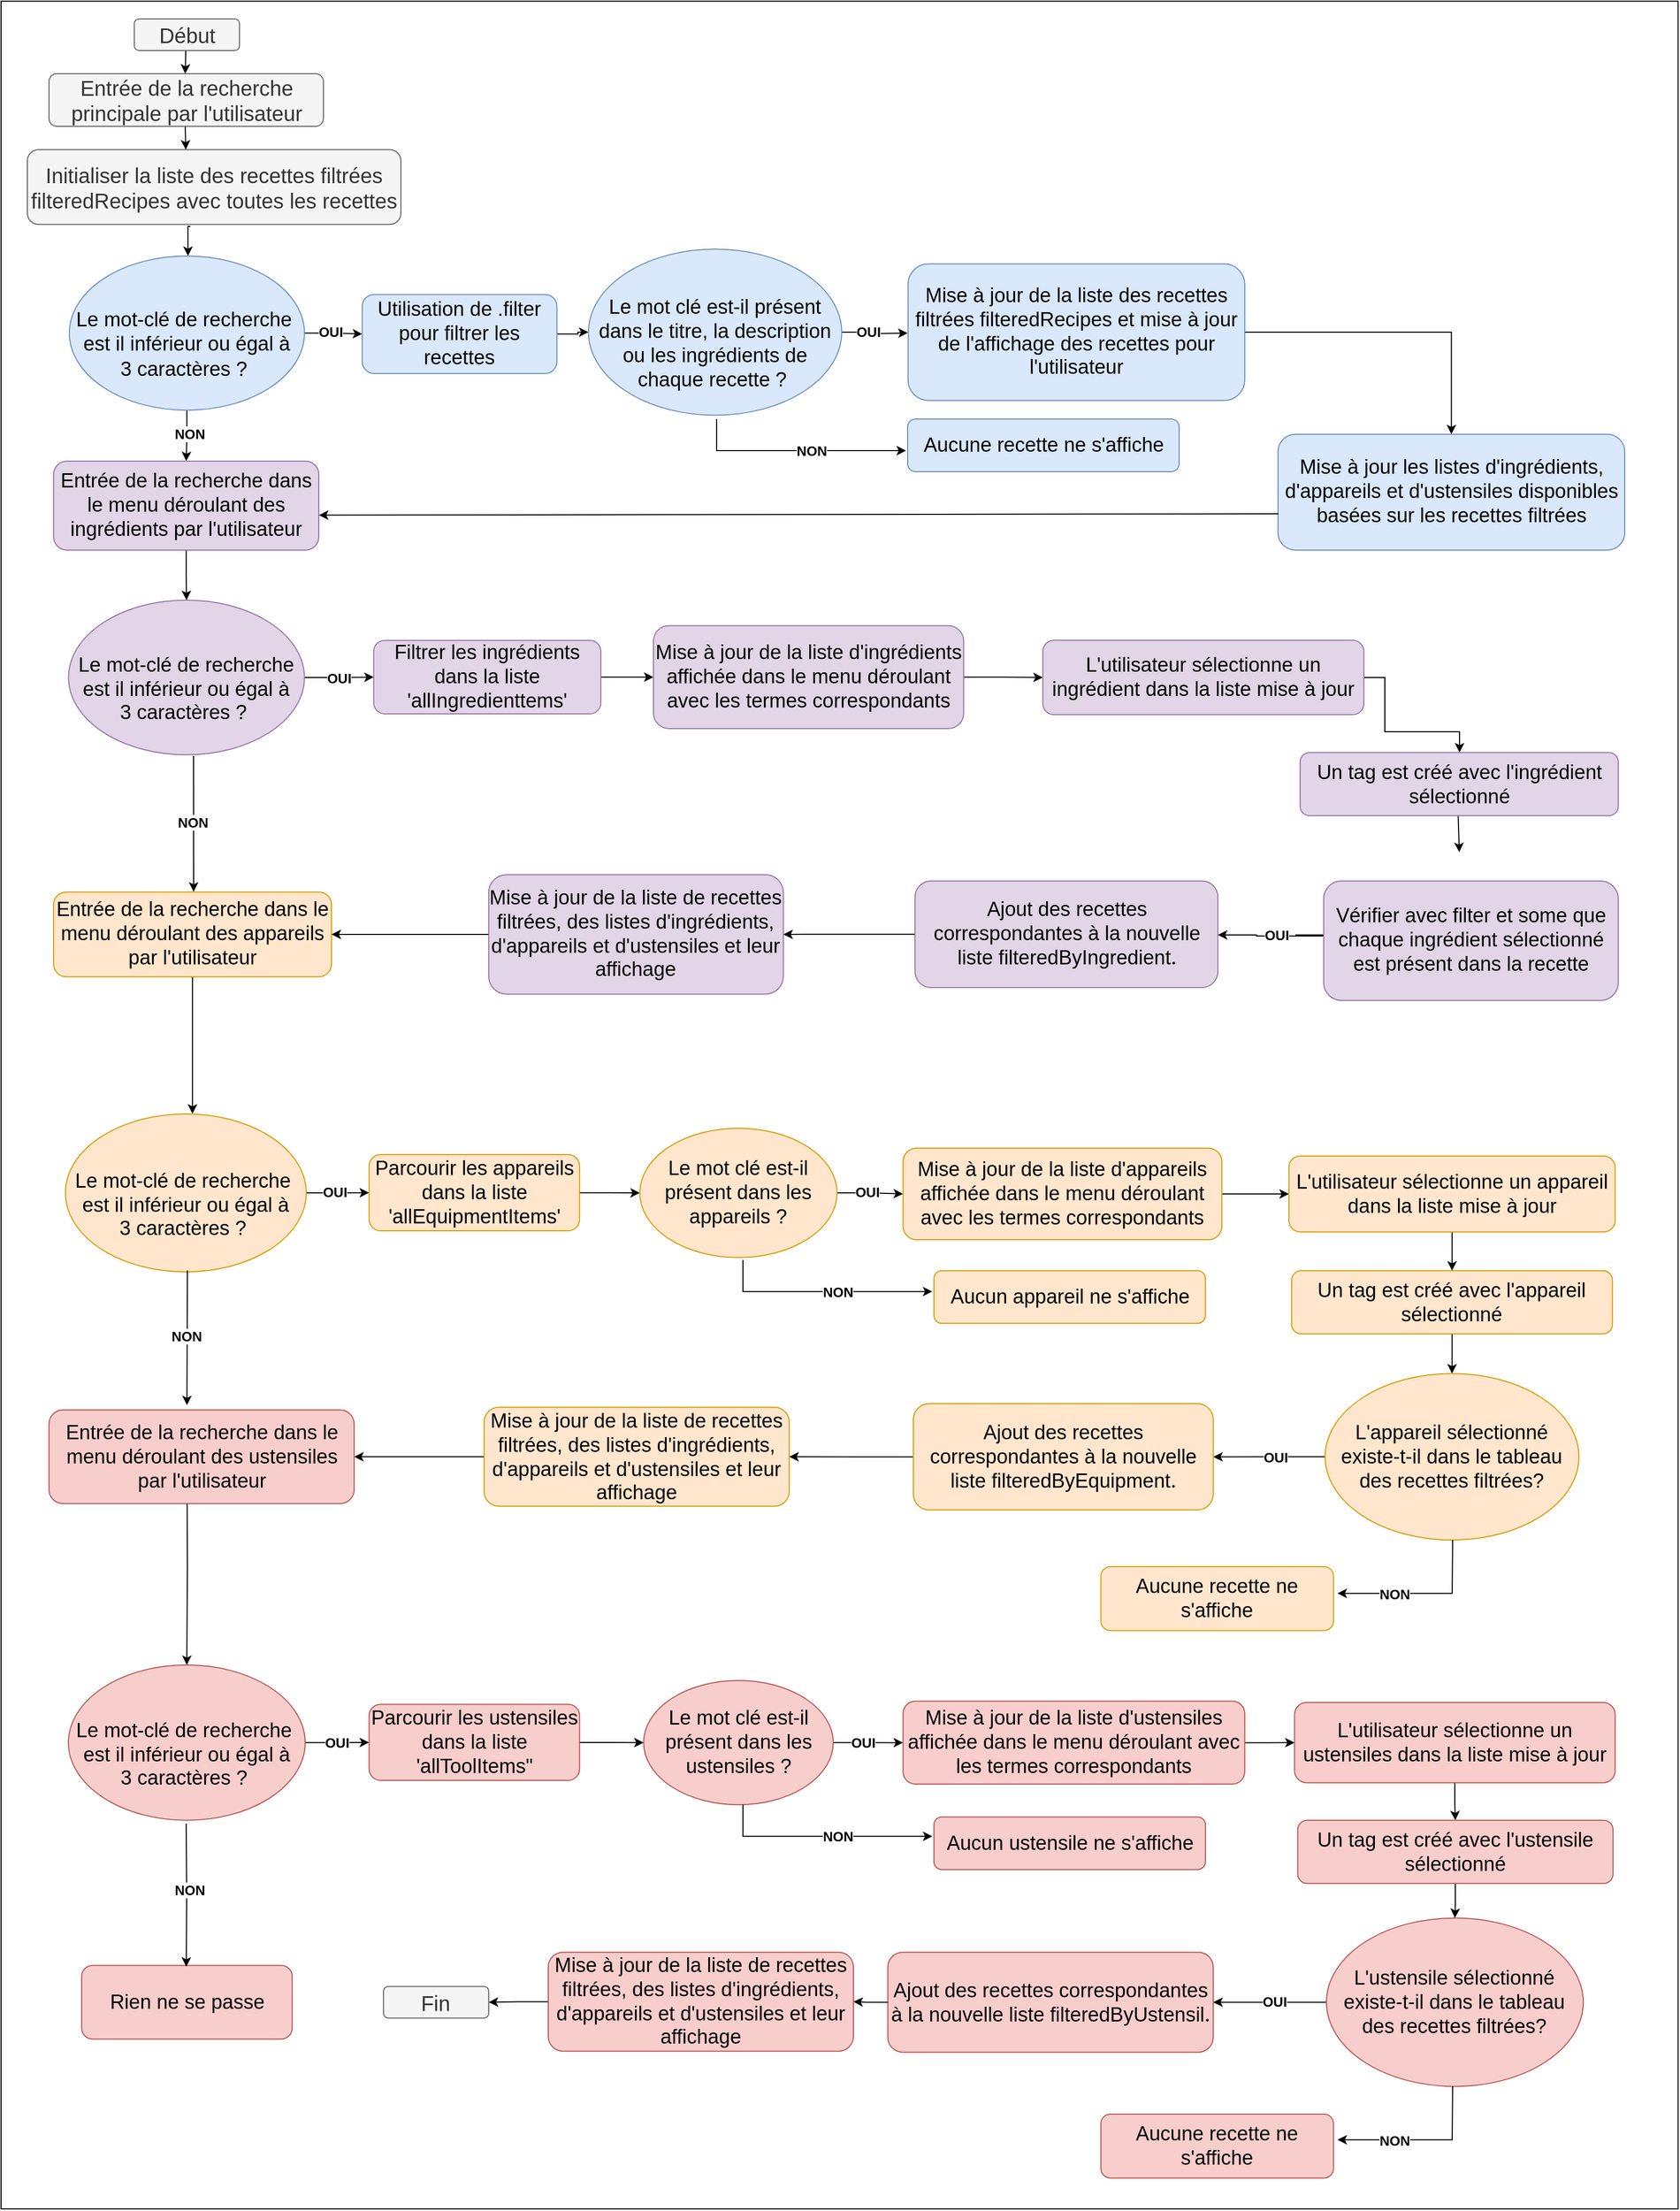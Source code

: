 <mxfile version="24.4.14" type="github">
  <diagram name="Page-1" id="Ul3hG8IQeu0czUQaKyKT">
    <mxGraphModel dx="1240" dy="653" grid="1" gridSize="10" guides="1" tooltips="1" connect="1" arrows="1" fold="1" page="1" pageScale="1" pageWidth="827" pageHeight="1169" math="0" shadow="0">
      <root>
        <mxCell id="0" />
        <mxCell id="1" parent="0" />
        <mxCell id="y2qfPMTWO536Oq6Htdhc-1" value="" style="rounded=0;whiteSpace=wrap;html=1;" vertex="1" parent="1">
          <mxGeometry x="220" y="23.16" width="1593.68" height="2096.84" as="geometry" />
        </mxCell>
        <mxCell id="y2qfPMTWO536Oq6Htdhc-2" value="&lt;font style=&quot;font-size: 20px;&quot;&gt;&lt;font style=&quot;font-size: 20px;&quot;&gt;Initialiser la liste des&amp;nbsp;&lt;/font&gt;&lt;font style=&quot;background-color: initial; font-size: 20px;&quot;&gt;recettes&amp;nbsp;&lt;/font&gt;&lt;span style=&quot;background-color: initial;&quot;&gt;filtrées filteredRecipes avec&amp;nbsp;&lt;/span&gt;&lt;/font&gt;&lt;span style=&quot;font-size: 20px; background-color: initial;&quot;&gt;toutes les recettes&lt;/span&gt;" style="rounded=1;whiteSpace=wrap;html=1;fillColor=#f5f5f5;strokeColor=#666666;fontColor=#333333;" vertex="1" parent="1">
          <mxGeometry x="245.01" y="164.09" width="354.99" height="71" as="geometry" />
        </mxCell>
        <mxCell id="y2qfPMTWO536Oq6Htdhc-3" value="" style="edgeStyle=orthogonalEdgeStyle;rounded=0;orthogonalLoop=1;jettySize=auto;html=1;" edge="1" parent="1" source="y2qfPMTWO536Oq6Htdhc-7" target="y2qfPMTWO536Oq6Htdhc-15">
          <mxGeometry relative="1" as="geometry" />
        </mxCell>
        <mxCell id="y2qfPMTWO536Oq6Htdhc-4" value="OUI" style="edgeLabel;html=1;align=center;verticalAlign=middle;resizable=0;points=[];fontSize=13;fontStyle=1" vertex="1" connectable="0" parent="y2qfPMTWO536Oq6Htdhc-3">
          <mxGeometry x="-0.139" y="2" relative="1" as="geometry">
            <mxPoint as="offset" />
          </mxGeometry>
        </mxCell>
        <mxCell id="y2qfPMTWO536Oq6Htdhc-5" value="" style="edgeStyle=orthogonalEdgeStyle;rounded=0;orthogonalLoop=1;jettySize=auto;html=1;entryX=0.5;entryY=0;entryDx=0;entryDy=0;" edge="1" parent="1" source="y2qfPMTWO536Oq6Htdhc-7" target="y2qfPMTWO536Oq6Htdhc-26">
          <mxGeometry relative="1" as="geometry">
            <mxPoint x="391.24" y="420" as="targetPoint" />
          </mxGeometry>
        </mxCell>
        <mxCell id="y2qfPMTWO536Oq6Htdhc-6" value="NON" style="edgeLabel;html=1;align=center;verticalAlign=middle;resizable=0;points=[];fontStyle=1;fontSize=13;" vertex="1" connectable="0" parent="y2qfPMTWO536Oq6Htdhc-5">
          <mxGeometry x="-0.093" y="2" relative="1" as="geometry">
            <mxPoint as="offset" />
          </mxGeometry>
        </mxCell>
        <mxCell id="y2qfPMTWO536Oq6Htdhc-7" value="&lt;font style=&quot;font-size: 19px;&quot;&gt;&lt;font style=&quot;font-size: 19px;&quot;&gt;&amp;nbsp;&lt;/font&gt;&lt;/font&gt;&lt;div&gt;&lt;font style=&quot;font-size: 19px;&quot;&gt;&lt;font style=&quot;font-size: 19px;&quot;&gt;Le mot-clé de recherche&amp;nbsp;&lt;/font&gt;&lt;/font&gt;&lt;div style=&quot;font-size: 19px;&quot;&gt;&lt;font style=&quot;font-size: 19px;&quot;&gt;&lt;font style=&quot;font-size: 19px;&quot;&gt;&amp;nbsp;est il&amp;nbsp;&lt;/font&gt;&lt;font style=&quot;background-color: initial; font-size: 19px;&quot;&gt;inférieur ou égal&amp;nbsp;&lt;/font&gt;&lt;span style=&quot;background-color: initial;&quot;&gt;à&amp;nbsp;&lt;/span&gt;&lt;/font&gt;&lt;/div&gt;&lt;div style=&quot;font-size: 19px;&quot;&gt;&lt;span style=&quot;background-color: initial;&quot;&gt;&lt;font style=&quot;font-size: 19px;&quot;&gt;3 caractères ?&lt;/font&gt;&lt;font style=&quot;font-size: 20px;&quot;&gt;&amp;nbsp;&lt;/font&gt;&lt;/span&gt;&lt;/div&gt;&lt;/div&gt;" style="ellipse;whiteSpace=wrap;html=1;aspect=fixed;fillColor=#dae8fc;strokeColor=#6c8ebf;" vertex="1" parent="1">
          <mxGeometry x="284.93" y="265.16" width="223.4" height="146.42" as="geometry" />
        </mxCell>
        <mxCell id="y2qfPMTWO536Oq6Htdhc-8" value="" style="edgeStyle=orthogonalEdgeStyle;rounded=0;orthogonalLoop=1;jettySize=auto;html=1;" edge="1" parent="1">
          <mxGeometry relative="1" as="geometry">
            <mxPoint x="395" y="142" as="sourcePoint" />
            <mxPoint x="395.571" y="164.09" as="targetPoint" />
          </mxGeometry>
        </mxCell>
        <mxCell id="y2qfPMTWO536Oq6Htdhc-9" value="&lt;font style=&quot;font-size: 20px;&quot;&gt;Entrée de la recherche principale par l&#39;utilisateur&lt;/font&gt;" style="rounded=1;whiteSpace=wrap;html=1;fillColor=#f5f5f5;strokeColor=#666666;fontColor=#333333;" vertex="1" parent="1">
          <mxGeometry x="265.55" y="92" width="260.81" height="50" as="geometry" />
        </mxCell>
        <mxCell id="y2qfPMTWO536Oq6Htdhc-10" value="" style="edgeStyle=orthogonalEdgeStyle;rounded=0;orthogonalLoop=1;jettySize=auto;html=1;" edge="1" parent="1">
          <mxGeometry relative="1" as="geometry">
            <mxPoint x="395.571" y="70" as="sourcePoint" />
            <mxPoint x="395" y="92" as="targetPoint" />
          </mxGeometry>
        </mxCell>
        <mxCell id="y2qfPMTWO536Oq6Htdhc-11" value="&lt;font style=&quot;font-size: 20px;&quot;&gt;Début&lt;/font&gt;" style="rounded=1;whiteSpace=wrap;html=1;fillColor=#f5f5f5;strokeColor=#666666;fontColor=#333333;" vertex="1" parent="1">
          <mxGeometry x="346.64" y="40" width="99.97" height="30" as="geometry" />
        </mxCell>
        <mxCell id="y2qfPMTWO536Oq6Htdhc-12" value="" style="endArrow=none;html=1;rounded=0;strokeColor=#FFFFFF;" edge="1" parent="1" source="y2qfPMTWO536Oq6Htdhc-94">
          <mxGeometry width="50" height="50" relative="1" as="geometry">
            <mxPoint x="823.87" y="1158.69" as="sourcePoint" />
            <mxPoint x="953.87" y="1158.69" as="targetPoint" />
          </mxGeometry>
        </mxCell>
        <mxCell id="y2qfPMTWO536Oq6Htdhc-13" value="" style="endArrow=classic;html=1;rounded=0;strokeColor=#FFFFFF;" edge="1" parent="1">
          <mxGeometry width="50" height="50" relative="1" as="geometry">
            <mxPoint x="953.87" y="1159.69" as="sourcePoint" />
            <mxPoint x="953.87" y="1229.69" as="targetPoint" />
          </mxGeometry>
        </mxCell>
        <mxCell id="y2qfPMTWO536Oq6Htdhc-14" value="" style="edgeStyle=orthogonalEdgeStyle;rounded=0;orthogonalLoop=1;jettySize=auto;html=1;" edge="1" parent="1" source="y2qfPMTWO536Oq6Htdhc-15" target="y2qfPMTWO536Oq6Htdhc-21">
          <mxGeometry relative="1" as="geometry" />
        </mxCell>
        <mxCell id="y2qfPMTWO536Oq6Htdhc-15" value="&lt;font style=&quot;font-size: 19px;&quot;&gt;Utilisation de .filter pour filtrer les recettes&lt;/font&gt;" style="rounded=1;whiteSpace=wrap;html=1;fillColor=#dae8fc;strokeColor=#6c8ebf;" vertex="1" parent="1">
          <mxGeometry x="563.24" y="301.73" width="185" height="75" as="geometry" />
        </mxCell>
        <mxCell id="y2qfPMTWO536Oq6Htdhc-16" value="" style="endArrow=classic;html=1;rounded=0;strokeColor=#FFFFFF;" edge="1" parent="1" source="y2qfPMTWO536Oq6Htdhc-96">
          <mxGeometry width="50" height="50" relative="1" as="geometry">
            <mxPoint x="643.87" y="1158.69" as="sourcePoint" />
            <mxPoint x="643.87" y="1408.69" as="targetPoint" />
          </mxGeometry>
        </mxCell>
        <mxCell id="y2qfPMTWO536Oq6Htdhc-19" value="" style="edgeStyle=orthogonalEdgeStyle;rounded=0;orthogonalLoop=1;jettySize=auto;html=1;" edge="1" parent="1" source="y2qfPMTWO536Oq6Htdhc-21">
          <mxGeometry relative="1" as="geometry">
            <mxPoint x="1081.54" y="338.391" as="targetPoint" />
          </mxGeometry>
        </mxCell>
        <mxCell id="y2qfPMTWO536Oq6Htdhc-20" value="OUI" style="edgeLabel;html=1;align=center;verticalAlign=middle;resizable=0;points=[];fontSize=13;fontStyle=1" vertex="1" connectable="0" parent="y2qfPMTWO536Oq6Htdhc-19">
          <mxGeometry x="-0.221" y="5" relative="1" as="geometry">
            <mxPoint y="4" as="offset" />
          </mxGeometry>
        </mxCell>
        <mxCell id="y2qfPMTWO536Oq6Htdhc-21" value="&lt;div style=&quot;font-size: 19px;&quot;&gt;&lt;font style=&quot;font-size: 19px;&quot;&gt;&lt;br&gt;&lt;/font&gt;&lt;/div&gt;&lt;font style=&quot;font-size: 19px;&quot;&gt;Le mot clé est-il présent dans le titre, la description ou les ingrédients de chaque recette ?&amp;nbsp;&lt;/font&gt;" style="ellipse;whiteSpace=wrap;html=1;aspect=fixed;fillColor=#dae8fc;strokeColor=#6c8ebf;" vertex="1" parent="1">
          <mxGeometry x="778.22" y="258.64" width="240.63" height="157.71" as="geometry" />
        </mxCell>
        <mxCell id="y2qfPMTWO536Oq6Htdhc-22" value="" style="edgeStyle=orthogonalEdgeStyle;rounded=0;orthogonalLoop=1;jettySize=auto;html=1;" edge="1" parent="1" source="y2qfPMTWO536Oq6Htdhc-23" target="y2qfPMTWO536Oq6Htdhc-24">
          <mxGeometry relative="1" as="geometry" />
        </mxCell>
        <mxCell id="y2qfPMTWO536Oq6Htdhc-23" value="&lt;font style=&quot;font-size: 19px;&quot;&gt;Mise à jour de la liste des recettes filtrées filteredRecipes et mise à jour de l&#39;affichage des recettes pour l&#39;utilisateur&lt;/font&gt;" style="rounded=1;whiteSpace=wrap;html=1;fillColor=#dae8fc;strokeColor=#6c8ebf;" vertex="1" parent="1">
          <mxGeometry x="1081.89" y="272.66" width="320" height="129.66" as="geometry" />
        </mxCell>
        <mxCell id="y2qfPMTWO536Oq6Htdhc-24" value="&lt;font style=&quot;font-size: 19px;&quot;&gt;Mise à jour les listes d&#39;ingrédients, d&#39;appareils et d&#39;ustensiles disponibles basées sur les recettes filtrées&lt;/font&gt;" style="rounded=1;whiteSpace=wrap;html=1;fillColor=#dae8fc;strokeColor=#6c8ebf;" vertex="1" parent="1">
          <mxGeometry x="1433.5" y="434.46" width="329.48" height="110" as="geometry" />
        </mxCell>
        <mxCell id="y2qfPMTWO536Oq6Htdhc-25" value="" style="edgeStyle=orthogonalEdgeStyle;rounded=0;orthogonalLoop=1;jettySize=auto;html=1;" edge="1" parent="1" source="y2qfPMTWO536Oq6Htdhc-26" target="y2qfPMTWO536Oq6Htdhc-29">
          <mxGeometry relative="1" as="geometry" />
        </mxCell>
        <mxCell id="y2qfPMTWO536Oq6Htdhc-26" value="&lt;font style=&quot;font-size: 19px;&quot;&gt;Entrée de la recherche dans le menu déroulant des ingrédients par l&#39;utilisateur&lt;/font&gt;" style="rounded=1;whiteSpace=wrap;html=1;fillColor=#e1d5e7;strokeColor=#9673a6;" vertex="1" parent="1">
          <mxGeometry x="269.92" y="460" width="252.07" height="84.46" as="geometry" />
        </mxCell>
        <mxCell id="y2qfPMTWO536Oq6Htdhc-27" value="" style="edgeStyle=orthogonalEdgeStyle;rounded=0;orthogonalLoop=1;jettySize=auto;html=1;" edge="1" parent="1" source="y2qfPMTWO536Oq6Htdhc-29" target="y2qfPMTWO536Oq6Htdhc-31">
          <mxGeometry relative="1" as="geometry" />
        </mxCell>
        <mxCell id="y2qfPMTWO536Oq6Htdhc-28" value="OUI" style="edgeLabel;html=1;align=center;verticalAlign=middle;resizable=0;points=[];fontStyle=1;fontSize=13;" vertex="1" connectable="0" parent="y2qfPMTWO536Oq6Htdhc-27">
          <mxGeometry x="-0.032" relative="1" as="geometry">
            <mxPoint as="offset" />
          </mxGeometry>
        </mxCell>
        <mxCell id="y2qfPMTWO536Oq6Htdhc-29" value="&lt;div&gt;&lt;font style=&quot;font-size: 19px;&quot;&gt;&lt;font style=&quot;font-size: 19px;&quot;&gt;&lt;br&gt;&lt;/font&gt;&lt;/font&gt;&lt;/div&gt;&lt;font style=&quot;font-size: 19px;&quot;&gt;&lt;font style=&quot;font-size: 19px;&quot;&gt;&amp;nbsp;&lt;/font&gt;&lt;font style=&quot;font-size: 19px;&quot;&gt;Le mot-clé de recherche&amp;nbsp;&lt;/font&gt;&lt;/font&gt;&lt;div style=&quot;font-size: 19px;&quot;&gt;&lt;font style=&quot;font-size: 19px;&quot;&gt;&lt;font style=&quot;font-size: 19px;&quot;&gt;&amp;nbsp;est il&amp;nbsp;&lt;/font&gt;&lt;font style=&quot;background-color: initial; font-size: 19px;&quot;&gt;inférieur ou égal&amp;nbsp;&lt;/font&gt;&lt;span style=&quot;background-color: initial;&quot;&gt;à&amp;nbsp;&lt;/span&gt;&lt;/font&gt;&lt;/div&gt;&lt;div style=&quot;font-size: 19px;&quot;&gt;&lt;span style=&quot;background-color: initial;&quot;&gt;&lt;font style=&quot;font-size: 19px;&quot;&gt;&lt;font style=&quot;font-size: 19px;&quot;&gt;3 caractères ?&lt;/font&gt;&lt;font style=&quot;font-size: 19px;&quot;&gt;&amp;nbsp;&lt;/font&gt;&lt;/font&gt;&lt;/span&gt;&lt;/div&gt;" style="ellipse;whiteSpace=wrap;html=1;aspect=fixed;fillColor=#e1d5e7;strokeColor=#9673a6;" vertex="1" parent="1">
          <mxGeometry x="284.14" y="592" width="224.16" height="146.91" as="geometry" />
        </mxCell>
        <mxCell id="y2qfPMTWO536Oq6Htdhc-30" value="" style="edgeStyle=orthogonalEdgeStyle;rounded=0;orthogonalLoop=1;jettySize=auto;html=1;entryX=0;entryY=0.5;entryDx=0;entryDy=0;" edge="1" parent="1" source="y2qfPMTWO536Oq6Htdhc-31" target="y2qfPMTWO536Oq6Htdhc-36">
          <mxGeometry relative="1" as="geometry">
            <mxPoint x="833.58" y="664.478" as="targetPoint" />
          </mxGeometry>
        </mxCell>
        <mxCell id="y2qfPMTWO536Oq6Htdhc-31" value="&lt;font style=&quot;font-size: 19px;&quot;&gt;Filtrer les ingrédients dans la liste &#39;allIngredienttems&#39;&lt;/font&gt;" style="rounded=1;whiteSpace=wrap;html=1;fillColor=#e1d5e7;strokeColor=#9673a6;" vertex="1" parent="1">
          <mxGeometry x="574.14" y="630.27" width="215.86" height="69.73" as="geometry" />
        </mxCell>
        <mxCell id="y2qfPMTWO536Oq6Htdhc-35" value="" style="edgeStyle=orthogonalEdgeStyle;rounded=0;orthogonalLoop=1;jettySize=auto;html=1;" edge="1" parent="1" source="y2qfPMTWO536Oq6Htdhc-36" target="y2qfPMTWO536Oq6Htdhc-38">
          <mxGeometry relative="1" as="geometry" />
        </mxCell>
        <mxCell id="y2qfPMTWO536Oq6Htdhc-36" value="&lt;font style=&quot;font-size: 19px;&quot;&gt;Mise à jour de la liste d&#39;ingrédients affichée dans le menu déroulant avec les termes correspondants&lt;/font&gt;" style="rounded=1;whiteSpace=wrap;html=1;fillColor=#e1d5e7;strokeColor=#9673a6;" vertex="1" parent="1">
          <mxGeometry x="840" y="616.29" width="294.78" height="97.69" as="geometry" />
        </mxCell>
        <mxCell id="y2qfPMTWO536Oq6Htdhc-37" value="" style="edgeStyle=orthogonalEdgeStyle;rounded=0;orthogonalLoop=1;jettySize=auto;html=1;" edge="1" parent="1" source="y2qfPMTWO536Oq6Htdhc-38" target="y2qfPMTWO536Oq6Htdhc-40">
          <mxGeometry relative="1" as="geometry">
            <Array as="points">
              <mxPoint x="1535" y="665" />
              <mxPoint x="1535" y="717" />
              <mxPoint x="1606" y="717" />
            </Array>
          </mxGeometry>
        </mxCell>
        <mxCell id="y2qfPMTWO536Oq6Htdhc-38" value="&lt;font style=&quot;font-size: 19px;&quot;&gt;L&#39;utilisateur sélectionne un ingrédient dans la liste mise à jour&lt;/font&gt;" style="rounded=1;whiteSpace=wrap;html=1;fillColor=#e1d5e7;strokeColor=#9673a6;" vertex="1" parent="1">
          <mxGeometry x="1210" y="630.12" width="305.09" height="70.67" as="geometry" />
        </mxCell>
        <mxCell id="y2qfPMTWO536Oq6Htdhc-39" value="" style="edgeStyle=orthogonalEdgeStyle;rounded=0;orthogonalLoop=1;jettySize=auto;html=1;" edge="1" parent="1">
          <mxGeometry relative="1" as="geometry">
            <mxPoint x="1604.714" y="796.71" as="sourcePoint" />
            <mxPoint x="1605.745" y="831.36" as="targetPoint" />
          </mxGeometry>
        </mxCell>
        <mxCell id="y2qfPMTWO536Oq6Htdhc-40" value="&lt;font style=&quot;font-size: 19px;&quot;&gt;Un tag est créé avec l&#39;ingrédient sélectionné&lt;/font&gt;" style="rounded=1;whiteSpace=wrap;html=1;fillColor=#e1d5e7;strokeColor=#9673a6;" vertex="1" parent="1">
          <mxGeometry x="1454.53" y="736.71" width="302.33" height="60" as="geometry" />
        </mxCell>
        <mxCell id="y2qfPMTWO536Oq6Htdhc-41" value="" style="edgeStyle=orthogonalEdgeStyle;rounded=0;orthogonalLoop=1;jettySize=auto;html=1;" edge="1" parent="1">
          <mxGeometry relative="1" as="geometry">
            <mxPoint x="1450" y="910" as="sourcePoint" />
            <mxPoint x="1376.32" y="910" as="targetPoint" />
            <Array as="points">
              <mxPoint x="1480" y="910" />
              <mxPoint x="1480" y="911" />
              <mxPoint x="1413" y="911" />
              <mxPoint x="1413" y="910" />
            </Array>
          </mxGeometry>
        </mxCell>
        <mxCell id="y2qfPMTWO536Oq6Htdhc-42" value="OUI" style="edgeLabel;html=1;align=center;verticalAlign=middle;resizable=0;points=[];fontSize=13;fontStyle=1" vertex="1" connectable="0" parent="y2qfPMTWO536Oq6Htdhc-41">
          <mxGeometry x="-0.232" y="-3" relative="1" as="geometry">
            <mxPoint x="-27" y="2" as="offset" />
          </mxGeometry>
        </mxCell>
        <mxCell id="y2qfPMTWO536Oq6Htdhc-44" value="" style="edgeStyle=orthogonalEdgeStyle;rounded=0;orthogonalLoop=1;jettySize=auto;html=1;" edge="1" parent="1" source="y2qfPMTWO536Oq6Htdhc-45" target="y2qfPMTWO536Oq6Htdhc-49">
          <mxGeometry relative="1" as="geometry" />
        </mxCell>
        <mxCell id="y2qfPMTWO536Oq6Htdhc-45" value="&lt;font style=&quot;font-size: 19px;&quot;&gt;Ajout des recettes correspondantes à la nouvelle liste filteredByIngredient&lt;font style=&quot;font-size: 19px;&quot;&gt;&lt;span style=&quot;font-family: ui-sans-serif, -apple-system, system-ui, &amp;quot;Segoe UI&amp;quot;, Roboto, Ubuntu, Cantarell, &amp;quot;Noto Sans&amp;quot;, sans-serif, Helvetica, &amp;quot;Apple Color Emoji&amp;quot;, Arial, &amp;quot;Segoe UI Emoji&amp;quot;, &amp;quot;Segoe UI Symbol&amp;quot;; text-align: left; white-space-collapse: preserve;&quot;&gt;.&lt;/span&gt;&lt;/font&gt;&lt;/font&gt;" style="rounded=1;whiteSpace=wrap;html=1;fillColor=#e1d5e7;strokeColor=#9673a6;" vertex="1" parent="1">
          <mxGeometry x="1088.57" y="858.73" width="287.75" height="101.27" as="geometry" />
        </mxCell>
        <mxCell id="y2qfPMTWO536Oq6Htdhc-46" value="" style="edgeStyle=orthogonalEdgeStyle;rounded=0;orthogonalLoop=1;jettySize=auto;html=1;entryX=0.545;entryY=-0.001;entryDx=0;entryDy=0;entryPerimeter=0;" edge="1" parent="1">
          <mxGeometry relative="1" as="geometry">
            <mxPoint x="400" y="949.72" as="sourcePoint" />
            <mxPoint x="401.899" y="1079.85" as="targetPoint" />
            <Array as="points">
              <mxPoint x="402" y="950" />
            </Array>
          </mxGeometry>
        </mxCell>
        <mxCell id="y2qfPMTWO536Oq6Htdhc-47" value="&lt;font style=&quot;font-size: 19px;&quot;&gt;Entrée de la recherche dans le menu déroulant des appareils par l&#39;utilisateur&lt;/font&gt;" style="rounded=1;whiteSpace=wrap;html=1;fillColor=#ffe6cc;strokeColor=#d79b00;" vertex="1" parent="1">
          <mxGeometry x="269.92" y="869.23" width="264.1" height="80.49" as="geometry" />
        </mxCell>
        <mxCell id="y2qfPMTWO536Oq6Htdhc-48" value="" style="edgeStyle=orthogonalEdgeStyle;rounded=0;orthogonalLoop=1;jettySize=auto;html=1;" edge="1" parent="1" source="y2qfPMTWO536Oq6Htdhc-49" target="y2qfPMTWO536Oq6Htdhc-47">
          <mxGeometry relative="1" as="geometry" />
        </mxCell>
        <mxCell id="y2qfPMTWO536Oq6Htdhc-49" value="&lt;font style=&quot;font-size: 19px;&quot;&gt;Mise à jour de la liste de recettes filtrées, des listes d&#39;ingrédients, d&#39;appareils et d&#39;ustensiles et leur affichage&lt;/font&gt;" style="rounded=1;whiteSpace=wrap;html=1;fillColor=#e1d5e7;strokeColor=#9673a6;" vertex="1" parent="1">
          <mxGeometry x="683.42" y="852.72" width="280" height="113.5" as="geometry" />
        </mxCell>
        <mxCell id="y2qfPMTWO536Oq6Htdhc-50" value="" style="endArrow=none;html=1;rounded=0;strokeColor=#FFFFFF;" edge="1" parent="1">
          <mxGeometry width="50" height="50" relative="1" as="geometry">
            <mxPoint x="836.16" y="1998.69" as="sourcePoint" />
            <mxPoint x="966.16" y="1998.69" as="targetPoint" />
          </mxGeometry>
        </mxCell>
        <mxCell id="y2qfPMTWO536Oq6Htdhc-51" value="" style="edgeStyle=orthogonalEdgeStyle;rounded=0;orthogonalLoop=1;jettySize=auto;html=1;" edge="1" parent="1" source="y2qfPMTWO536Oq6Htdhc-53" target="y2qfPMTWO536Oq6Htdhc-96">
          <mxGeometry relative="1" as="geometry" />
        </mxCell>
        <mxCell id="y2qfPMTWO536Oq6Htdhc-52" value="OUI" style="edgeLabel;html=1;align=center;verticalAlign=middle;resizable=0;points=[];fontSize=13;fontStyle=1" vertex="1" connectable="0" parent="y2qfPMTWO536Oq6Htdhc-51">
          <mxGeometry x="-0.032" relative="1" as="geometry">
            <mxPoint x="-2" y="-1" as="offset" />
          </mxGeometry>
        </mxCell>
        <mxCell id="y2qfPMTWO536Oq6Htdhc-53" value="&lt;font style=&quot;font-size: 19px;&quot;&gt;&lt;font style=&quot;font-size: 19px;&quot;&gt;&amp;nbsp;&lt;/font&gt;&lt;/font&gt;&lt;div&gt;&lt;font style=&quot;font-size: 19px;&quot;&gt;&lt;font style=&quot;font-size: 19px;&quot;&gt;Le mot-clé de recherche&amp;nbsp;&lt;/font&gt;&lt;/font&gt;&lt;div style=&quot;font-size: 19px;&quot;&gt;&lt;font style=&quot;font-size: 19px;&quot;&gt;&lt;font style=&quot;font-size: 19px;&quot;&gt;&amp;nbsp;est il&amp;nbsp;&lt;/font&gt;&lt;font style=&quot;background-color: initial; font-size: 19px;&quot;&gt;inférieur ou égal&amp;nbsp;&lt;/font&gt;&lt;span style=&quot;background-color: initial;&quot;&gt;à&amp;nbsp;&lt;/span&gt;&lt;/font&gt;&lt;/div&gt;&lt;div style=&quot;font-size: 19px;&quot;&gt;&lt;span style=&quot;background-color: initial;&quot;&gt;&lt;font style=&quot;font-size: 19px;&quot;&gt;&lt;font style=&quot;font-size: 19px;&quot;&gt;3 caractères&lt;/font&gt;&lt;font style=&quot;font-size: 19px;&quot;&gt; &lt;/font&gt;&lt;font style=&quot;font-size: 19px;&quot;&gt;?&amp;nbsp;&lt;/font&gt;&lt;/font&gt;&lt;/span&gt;&lt;/div&gt;&lt;/div&gt;" style="ellipse;whiteSpace=wrap;html=1;aspect=fixed;fillColor=#ffe6cc;strokeColor=#d79b00;" vertex="1" parent="1">
          <mxGeometry x="281.17" y="1080" width="228.86" height="150" as="geometry" />
        </mxCell>
        <mxCell id="y2qfPMTWO536Oq6Htdhc-54" value="" style="edgeStyle=orthogonalEdgeStyle;rounded=0;orthogonalLoop=1;jettySize=auto;html=1;" edge="1" parent="1" source="y2qfPMTWO536Oq6Htdhc-96" target="y2qfPMTWO536Oq6Htdhc-94">
          <mxGeometry relative="1" as="geometry" />
        </mxCell>
        <mxCell id="y2qfPMTWO536Oq6Htdhc-55" value="" style="edgeStyle=orthogonalEdgeStyle;rounded=0;orthogonalLoop=1;jettySize=auto;html=1;" edge="1" parent="1" source="y2qfPMTWO536Oq6Htdhc-94" target="y2qfPMTWO536Oq6Htdhc-58">
          <mxGeometry relative="1" as="geometry" />
        </mxCell>
        <mxCell id="y2qfPMTWO536Oq6Htdhc-56" value="OUI" style="edgeLabel;html=1;align=center;verticalAlign=middle;resizable=0;points=[];fontSize=13;fontStyle=1" vertex="1" connectable="0" parent="y2qfPMTWO536Oq6Htdhc-55">
          <mxGeometry x="-0.504" relative="1" as="geometry">
            <mxPoint x="12" y="-1" as="offset" />
          </mxGeometry>
        </mxCell>
        <mxCell id="y2qfPMTWO536Oq6Htdhc-57" value="" style="edgeStyle=orthogonalEdgeStyle;rounded=0;orthogonalLoop=1;jettySize=auto;html=1;" edge="1" parent="1" source="y2qfPMTWO536Oq6Htdhc-58" target="y2qfPMTWO536Oq6Htdhc-60">
          <mxGeometry relative="1" as="geometry" />
        </mxCell>
        <mxCell id="y2qfPMTWO536Oq6Htdhc-58" value="&lt;font style=&quot;font-size: 19px;&quot;&gt;Mise à jour de la liste d&#39;appareils affichée dans le menu déroulant avec les termes correspondants&lt;/font&gt;" style="rounded=1;whiteSpace=wrap;html=1;fillColor=#ffe6cc;strokeColor=#d79b00;" vertex="1" parent="1">
          <mxGeometry x="1077.17" y="1112.44" width="303" height="87.12" as="geometry" />
        </mxCell>
        <mxCell id="y2qfPMTWO536Oq6Htdhc-59" value="" style="edgeStyle=orthogonalEdgeStyle;rounded=0;orthogonalLoop=1;jettySize=auto;html=1;" edge="1" parent="1" source="y2qfPMTWO536Oq6Htdhc-60" target="y2qfPMTWO536Oq6Htdhc-62">
          <mxGeometry relative="1" as="geometry" />
        </mxCell>
        <mxCell id="y2qfPMTWO536Oq6Htdhc-60" value="&lt;font style=&quot;font-size: 19px;&quot;&gt;L&#39;utilisateur sélectionne un appareil dans la liste mise à jour&lt;/font&gt;" style="rounded=1;whiteSpace=wrap;html=1;fillColor=#ffe6cc;strokeColor=#d79b00;" vertex="1" parent="1">
          <mxGeometry x="1443.87" y="1119.95" width="310" height="72.12" as="geometry" />
        </mxCell>
        <mxCell id="y2qfPMTWO536Oq6Htdhc-61" value="" style="edgeStyle=orthogonalEdgeStyle;rounded=0;orthogonalLoop=1;jettySize=auto;html=1;" edge="1" parent="1" source="y2qfPMTWO536Oq6Htdhc-62" target="y2qfPMTWO536Oq6Htdhc-65">
          <mxGeometry relative="1" as="geometry" />
        </mxCell>
        <mxCell id="y2qfPMTWO536Oq6Htdhc-62" value="&lt;font style=&quot;font-size: 19px;&quot;&gt;Un tag est créé avec l&#39;appareil sélectionné&lt;/font&gt;" style="rounded=1;whiteSpace=wrap;html=1;fillColor=#ffe6cc;strokeColor=#d79b00;" vertex="1" parent="1">
          <mxGeometry x="1446.46" y="1228.91" width="304.81" height="60" as="geometry" />
        </mxCell>
        <mxCell id="y2qfPMTWO536Oq6Htdhc-63" value="" style="edgeStyle=orthogonalEdgeStyle;rounded=0;orthogonalLoop=1;jettySize=auto;html=1;" edge="1" parent="1" source="y2qfPMTWO536Oq6Htdhc-65" target="y2qfPMTWO536Oq6Htdhc-67">
          <mxGeometry relative="1" as="geometry" />
        </mxCell>
        <mxCell id="y2qfPMTWO536Oq6Htdhc-64" value="OUI" style="edgeLabel;html=1;align=center;verticalAlign=middle;resizable=0;points=[];fontSize=13;fontStyle=1" vertex="1" connectable="0" parent="y2qfPMTWO536Oq6Htdhc-63">
          <mxGeometry x="-0.486" y="-3" relative="1" as="geometry">
            <mxPoint x="-20" y="3" as="offset" />
          </mxGeometry>
        </mxCell>
        <mxCell id="y2qfPMTWO536Oq6Htdhc-65" value="&lt;font style=&quot;font-size: 19px;&quot;&gt;L&#39;appareil sélectionné existe-t-il dans le tableau des recettes filtrées?&lt;/font&gt;" style="ellipse;whiteSpace=wrap;html=1;aspect=fixed;fillColor=#ffe6cc;strokeColor=#d79b00;" vertex="1" parent="1">
          <mxGeometry x="1478.27" y="1326.61" width="241.2" height="158.08" as="geometry" />
        </mxCell>
        <mxCell id="y2qfPMTWO536Oq6Htdhc-66" value="" style="edgeStyle=orthogonalEdgeStyle;rounded=0;orthogonalLoop=1;jettySize=auto;html=1;" edge="1" parent="1" source="y2qfPMTWO536Oq6Htdhc-67" target="y2qfPMTWO536Oq6Htdhc-69">
          <mxGeometry relative="1" as="geometry" />
        </mxCell>
        <mxCell id="y2qfPMTWO536Oq6Htdhc-67" value="&lt;span style=&quot;font-size: 19px;&quot;&gt;Ajout des recettes correspondantes à la nouvelle liste filteredByEquipment&lt;/span&gt;&lt;font style=&quot;font-size: 19px;&quot;&gt;&lt;span style=&quot;font-family: ui-sans-serif, -apple-system, system-ui, &amp;quot;Segoe UI&amp;quot;, Roboto, Ubuntu, Cantarell, &amp;quot;Noto Sans&amp;quot;, sans-serif, Helvetica, &amp;quot;Apple Color Emoji&amp;quot;, Arial, &amp;quot;Segoe UI Emoji&amp;quot;, &amp;quot;Segoe UI Symbol&amp;quot;; text-align: left; white-space-collapse: preserve;&quot;&gt;.&lt;/span&gt;&lt;/font&gt;" style="rounded=1;whiteSpace=wrap;html=1;fillColor=#ffe6cc;strokeColor=#d79b00;" vertex="1" parent="1">
          <mxGeometry x="1086.95" y="1355.15" width="285" height="101" as="geometry" />
        </mxCell>
        <mxCell id="y2qfPMTWO536Oq6Htdhc-68" value="" style="edgeStyle=orthogonalEdgeStyle;rounded=0;orthogonalLoop=1;jettySize=auto;html=1;" edge="1" parent="1" source="y2qfPMTWO536Oq6Htdhc-69" target="y2qfPMTWO536Oq6Htdhc-71">
          <mxGeometry relative="1" as="geometry" />
        </mxCell>
        <mxCell id="y2qfPMTWO536Oq6Htdhc-69" value="&lt;span style=&quot;font-size: 19px;&quot;&gt;Mise à jour de la liste de recettes filtrées, des listes d&#39;ingrédients, d&#39;appareils et d&#39;ustensiles et leur affichage&lt;/span&gt;" style="rounded=1;whiteSpace=wrap;html=1;fillColor=#ffe6cc;strokeColor=#d79b00;" vertex="1" parent="1">
          <mxGeometry x="679.05" y="1358.63" width="290" height="94.04" as="geometry" />
        </mxCell>
        <mxCell id="y2qfPMTWO536Oq6Htdhc-70" value="" style="edgeStyle=orthogonalEdgeStyle;rounded=0;orthogonalLoop=1;jettySize=auto;html=1;entryX=0.5;entryY=0;entryDx=0;entryDy=0;" edge="1" parent="1" target="y2qfPMTWO536Oq6Htdhc-74">
          <mxGeometry relative="1" as="geometry">
            <mxPoint x="396.63" y="1412.69" as="sourcePoint" />
            <mxPoint x="396.51" y="1465.39" as="targetPoint" />
          </mxGeometry>
        </mxCell>
        <mxCell id="y2qfPMTWO536Oq6Htdhc-71" value="&lt;font style=&quot;font-size: 19px;&quot;&gt;Entrée de la recherche dans le menu déroulant des ustensiles par l&#39;utilisateur&lt;/font&gt;" style="rounded=1;whiteSpace=wrap;html=1;fillColor=#f8cecc;strokeColor=#b85450;" vertex="1" parent="1">
          <mxGeometry x="265.55" y="1361.13" width="290" height="89.04" as="geometry" />
        </mxCell>
        <mxCell id="y2qfPMTWO536Oq6Htdhc-72" value="" style="edgeStyle=orthogonalEdgeStyle;rounded=0;orthogonalLoop=1;jettySize=auto;html=1;" edge="1" parent="1" source="y2qfPMTWO536Oq6Htdhc-74" target="y2qfPMTWO536Oq6Htdhc-76">
          <mxGeometry relative="1" as="geometry" />
        </mxCell>
        <mxCell id="y2qfPMTWO536Oq6Htdhc-73" value="OUI" style="edgeLabel;html=1;align=center;verticalAlign=middle;resizable=0;points=[];fontSize=13;fontStyle=1" vertex="1" connectable="0" parent="y2qfPMTWO536Oq6Htdhc-72">
          <mxGeometry x="-0.032" relative="1" as="geometry">
            <mxPoint as="offset" />
          </mxGeometry>
        </mxCell>
        <mxCell id="y2qfPMTWO536Oq6Htdhc-74" value="&lt;font style=&quot;font-size: 19px;&quot;&gt;&lt;font style=&quot;font-size: 19px;&quot;&gt;&amp;nbsp;&lt;/font&gt;&lt;/font&gt;&lt;div&gt;&lt;font style=&quot;font-size: 19px;&quot;&gt;&lt;font style=&quot;font-size: 19px;&quot;&gt;Le mot-clé de recherche&amp;nbsp;&lt;/font&gt;&lt;/font&gt;&lt;div style=&quot;font-size: 19px;&quot;&gt;&lt;font style=&quot;font-size: 19px;&quot;&gt;&lt;font style=&quot;font-size: 19px;&quot;&gt;&amp;nbsp;est il&amp;nbsp;&lt;/font&gt;&lt;font style=&quot;background-color: initial; font-size: 19px;&quot;&gt;inférieur ou égal&amp;nbsp;&lt;/font&gt;&lt;span style=&quot;background-color: initial;&quot;&gt;à&amp;nbsp;&lt;/span&gt;&lt;/font&gt;&lt;/div&gt;&lt;div style=&quot;font-size: 19px;&quot;&gt;&lt;span style=&quot;background-color: initial;&quot;&gt;&lt;font style=&quot;font-size: 19px;&quot;&gt;3 caractères ?&amp;nbsp;&lt;/font&gt;&lt;/span&gt;&lt;/div&gt;&lt;/div&gt;" style="ellipse;whiteSpace=wrap;html=1;aspect=fixed;fillColor=#f8cecc;strokeColor=#b85450;" vertex="1" parent="1">
          <mxGeometry x="283.99" y="1603.39" width="225.04" height="147.49" as="geometry" />
        </mxCell>
        <mxCell id="y2qfPMTWO536Oq6Htdhc-75" value="" style="edgeStyle=orthogonalEdgeStyle;rounded=0;orthogonalLoop=1;jettySize=auto;html=1;" edge="1" parent="1" source="y2qfPMTWO536Oq6Htdhc-76" target="y2qfPMTWO536Oq6Htdhc-79">
          <mxGeometry relative="1" as="geometry" />
        </mxCell>
        <mxCell id="y2qfPMTWO536Oq6Htdhc-76" value="&lt;font style=&quot;font-size: 19px;&quot;&gt;Parcourir les ustensiles dans la liste &#39;allToolItems&quot;&lt;/font&gt;" style="rounded=1;whiteSpace=wrap;html=1;fillColor=#f8cecc;strokeColor=#b85450;" vertex="1" parent="1">
          <mxGeometry x="569.77" y="1640.75" width="200" height="72.25" as="geometry" />
        </mxCell>
        <mxCell id="y2qfPMTWO536Oq6Htdhc-77" value="" style="edgeStyle=orthogonalEdgeStyle;rounded=0;orthogonalLoop=1;jettySize=auto;html=1;" edge="1" parent="1" source="y2qfPMTWO536Oq6Htdhc-79" target="y2qfPMTWO536Oq6Htdhc-81">
          <mxGeometry relative="1" as="geometry" />
        </mxCell>
        <mxCell id="y2qfPMTWO536Oq6Htdhc-78" value="OUI" style="edgeLabel;html=1;align=center;verticalAlign=middle;resizable=0;points=[];fontSize=13;fontStyle=1" vertex="1" connectable="0" parent="y2qfPMTWO536Oq6Htdhc-77">
          <mxGeometry x="-0.217" y="2" relative="1" as="geometry">
            <mxPoint x="2" y="2" as="offset" />
          </mxGeometry>
        </mxCell>
        <mxCell id="y2qfPMTWO536Oq6Htdhc-79" value="&lt;font style=&quot;font-size: 19px;&quot;&gt;Le mot clé est-il présent dans les ustensiles ?&lt;/font&gt;" style="ellipse;whiteSpace=wrap;html=1;aspect=fixed;fillColor=#f8cecc;strokeColor=#b85450;" vertex="1" parent="1">
          <mxGeometry x="830.66" y="1618.09" width="180.18" height="118.09" as="geometry" />
        </mxCell>
        <mxCell id="y2qfPMTWO536Oq6Htdhc-80" value="" style="edgeStyle=orthogonalEdgeStyle;rounded=0;orthogonalLoop=1;jettySize=auto;html=1;" edge="1" parent="1" source="y2qfPMTWO536Oq6Htdhc-81" target="y2qfPMTWO536Oq6Htdhc-83">
          <mxGeometry relative="1" as="geometry" />
        </mxCell>
        <mxCell id="y2qfPMTWO536Oq6Htdhc-81" value="&lt;font style=&quot;font-size: 19px;&quot;&gt;Mise à jour de la liste d&#39;ustensiles affichée dans le menu déroulant avec les termes correspondants&lt;/font&gt;" style="rounded=1;whiteSpace=wrap;html=1;fillColor=#f8cecc;strokeColor=#b85450;" vertex="1" parent="1">
          <mxGeometry x="1077.17" y="1637.76" width="324.72" height="78.75" as="geometry" />
        </mxCell>
        <mxCell id="y2qfPMTWO536Oq6Htdhc-82" value="" style="edgeStyle=orthogonalEdgeStyle;rounded=0;orthogonalLoop=1;jettySize=auto;html=1;" edge="1" parent="1" source="y2qfPMTWO536Oq6Htdhc-83" target="y2qfPMTWO536Oq6Htdhc-85">
          <mxGeometry relative="1" as="geometry" />
        </mxCell>
        <mxCell id="y2qfPMTWO536Oq6Htdhc-83" value="&lt;font style=&quot;font-size: 19px;&quot;&gt;L&#39;utilisateur sélectionne un ustensiles dans la liste mise à jour&lt;/font&gt;" style="rounded=1;whiteSpace=wrap;html=1;fillColor=#f8cecc;strokeColor=#b85450;" vertex="1" parent="1">
          <mxGeometry x="1449.24" y="1639.01" width="304.63" height="76.25" as="geometry" />
        </mxCell>
        <mxCell id="y2qfPMTWO536Oq6Htdhc-84" value="" style="edgeStyle=orthogonalEdgeStyle;rounded=0;orthogonalLoop=1;jettySize=auto;html=1;" edge="1" parent="1" source="y2qfPMTWO536Oq6Htdhc-85" target="y2qfPMTWO536Oq6Htdhc-88">
          <mxGeometry relative="1" as="geometry" />
        </mxCell>
        <mxCell id="y2qfPMTWO536Oq6Htdhc-85" value="&lt;font style=&quot;font-size: 19px;&quot;&gt;Un tag est créé avec l&#39;ustensile sélectionné&lt;/font&gt;" style="rounded=1;whiteSpace=wrap;html=1;fillColor=#f8cecc;strokeColor=#b85450;" vertex="1" parent="1">
          <mxGeometry x="1452.24" y="1750.88" width="299.63" height="60" as="geometry" />
        </mxCell>
        <mxCell id="y2qfPMTWO536Oq6Htdhc-86" value="" style="edgeStyle=orthogonalEdgeStyle;rounded=0;orthogonalLoop=1;jettySize=auto;html=1;" edge="1" parent="1" source="y2qfPMTWO536Oq6Htdhc-88" target="y2qfPMTWO536Oq6Htdhc-90">
          <mxGeometry relative="1" as="geometry" />
        </mxCell>
        <mxCell id="y2qfPMTWO536Oq6Htdhc-87" value="OUI" style="edgeLabel;html=1;align=center;verticalAlign=middle;resizable=0;points=[];fontSize=13;fontStyle=1" vertex="1" connectable="0" parent="y2qfPMTWO536Oq6Htdhc-86">
          <mxGeometry x="-0.17" y="-3" relative="1" as="geometry">
            <mxPoint x="-5" y="2" as="offset" />
          </mxGeometry>
        </mxCell>
        <mxCell id="y2qfPMTWO536Oq6Htdhc-88" value="&lt;font style=&quot;font-size: 19px;&quot;&gt;L&#39;ustensile sélectionné existe-t-il dans le tableau des recettes filtrées?&lt;/font&gt;" style="ellipse;whiteSpace=wrap;html=1;aspect=fixed;fillColor=#f8cecc;strokeColor=#b85450;" vertex="1" parent="1">
          <mxGeometry x="1479.49" y="1843.69" width="244.13" height="160" as="geometry" />
        </mxCell>
        <mxCell id="y2qfPMTWO536Oq6Htdhc-89" value="" style="edgeStyle=orthogonalEdgeStyle;rounded=0;orthogonalLoop=1;jettySize=auto;html=1;" edge="1" parent="1" source="y2qfPMTWO536Oq6Htdhc-127" target="y2qfPMTWO536Oq6Htdhc-91">
          <mxGeometry relative="1" as="geometry" />
        </mxCell>
        <mxCell id="y2qfPMTWO536Oq6Htdhc-90" value="&lt;span style=&quot;font-size: 19px;&quot;&gt;Ajout des recettes correspondantes à la nouvelle liste filteredByUstensil&lt;/span&gt;&lt;font style=&quot;font-size: 19px;&quot;&gt;&lt;span style=&quot;font-family: ui-sans-serif, -apple-system, system-ui, &amp;quot;Segoe UI&amp;quot;, Roboto, Ubuntu, Cantarell, &amp;quot;Noto Sans&amp;quot;, sans-serif, Helvetica, &amp;quot;Apple Color Emoji&amp;quot;, Arial, &amp;quot;Segoe UI Emoji&amp;quot;, &amp;quot;Segoe UI Symbol&amp;quot;; text-align: left; white-space-collapse: preserve;&quot;&gt;.&lt;/span&gt;&lt;/font&gt;" style="rounded=1;whiteSpace=wrap;html=1;fillColor=#f8cecc;strokeColor=#b85450;" vertex="1" parent="1">
          <mxGeometry x="1062.7" y="1876.19" width="309.25" height="95" as="geometry" />
        </mxCell>
        <mxCell id="y2qfPMTWO536Oq6Htdhc-91" value="&lt;font style=&quot;font-size: 20px;&quot;&gt;Fin&lt;/font&gt;" style="rounded=1;whiteSpace=wrap;html=1;fillColor=#f5f5f5;strokeColor=#666666;fontColor=#333333;" vertex="1" parent="1">
          <mxGeometry x="583.45" y="1908.69" width="99.97" height="30" as="geometry" />
        </mxCell>
        <mxCell id="y2qfPMTWO536Oq6Htdhc-92" value="" style="endArrow=classic;html=1;rounded=0;entryX=1;entryY=0.607;entryDx=0;entryDy=0;entryPerimeter=0;" edge="1" parent="1" target="y2qfPMTWO536Oq6Htdhc-26">
          <mxGeometry width="50" height="50" relative="1" as="geometry">
            <mxPoint x="1433.86" y="510" as="sourcePoint" />
            <mxPoint x="535" y="510" as="targetPoint" />
          </mxGeometry>
        </mxCell>
        <mxCell id="y2qfPMTWO536Oq6Htdhc-93" value="" style="endArrow=none;html=1;rounded=0;strokeColor=#FFFFFF;" edge="1" parent="1" target="y2qfPMTWO536Oq6Htdhc-94">
          <mxGeometry width="50" height="50" relative="1" as="geometry">
            <mxPoint x="823.87" y="1158.69" as="sourcePoint" />
            <mxPoint x="953.87" y="1158.69" as="targetPoint" />
          </mxGeometry>
        </mxCell>
        <mxCell id="y2qfPMTWO536Oq6Htdhc-94" value="&lt;font style=&quot;font-size: 19px;&quot;&gt;Le mot clé est-il présent dans les appareils ?&lt;/font&gt;" style="ellipse;whiteSpace=wrap;html=1;aspect=fixed;fillColor=#ffe6cc;strokeColor=#d79b00;" vertex="1" parent="1">
          <mxGeometry x="827.02" y="1093.57" width="187.46" height="122.86" as="geometry" />
        </mxCell>
        <mxCell id="y2qfPMTWO536Oq6Htdhc-95" value="" style="endArrow=classic;html=1;rounded=0;strokeColor=#FFFFFF;" edge="1" parent="1" target="y2qfPMTWO536Oq6Htdhc-96">
          <mxGeometry width="50" height="50" relative="1" as="geometry">
            <mxPoint x="643.87" y="1158.69" as="sourcePoint" />
            <mxPoint x="643.87" y="1408.69" as="targetPoint" />
          </mxGeometry>
        </mxCell>
        <mxCell id="y2qfPMTWO536Oq6Htdhc-96" value="&lt;font style=&quot;font-size: 19px;&quot;&gt;Parcourir les appareils dans la liste &#39;allEquipmentItems&#39;&lt;/font&gt;" style="rounded=1;whiteSpace=wrap;html=1;fillColor=#ffe6cc;strokeColor=#d79b00;" vertex="1" parent="1">
          <mxGeometry x="569.77" y="1118.67" width="200" height="72.33" as="geometry" />
        </mxCell>
        <mxCell id="y2qfPMTWO536Oq6Htdhc-97" value="" style="endArrow=classic;html=1;rounded=0;exitX=0.53;exitY=1.007;exitDx=0;exitDy=0;exitPerimeter=0;" edge="1" parent="1" source="y2qfPMTWO536Oq6Htdhc-29">
          <mxGeometry width="50" height="50" relative="1" as="geometry">
            <mxPoint x="371.63" y="819" as="sourcePoint" />
            <mxPoint x="403" y="869" as="targetPoint" />
          </mxGeometry>
        </mxCell>
        <mxCell id="y2qfPMTWO536Oq6Htdhc-98" value="&lt;font style=&quot;font-size: 13px;&quot;&gt;&lt;b&gt;NON&lt;/b&gt;&lt;/font&gt;" style="edgeLabel;html=1;align=center;verticalAlign=middle;resizable=0;points=[];" vertex="1" connectable="0" parent="y2qfPMTWO536Oq6Htdhc-97">
          <mxGeometry x="-0.025" y="-1" relative="1" as="geometry">
            <mxPoint as="offset" />
          </mxGeometry>
        </mxCell>
        <mxCell id="y2qfPMTWO536Oq6Htdhc-99" value="" style="endArrow=classic;html=1;rounded=0;exitX=0.53;exitY=1.007;exitDx=0;exitDy=0;exitPerimeter=0;entryX=0.452;entryY=-0.05;entryDx=0;entryDy=0;entryPerimeter=0;" edge="1" parent="1" target="y2qfPMTWO536Oq6Htdhc-71">
          <mxGeometry width="50" height="50" relative="1" as="geometry">
            <mxPoint x="397.1" y="1228.69" as="sourcePoint" />
            <mxPoint x="397.1" y="1345.69" as="targetPoint" />
          </mxGeometry>
        </mxCell>
        <mxCell id="y2qfPMTWO536Oq6Htdhc-100" value="&lt;font style=&quot;font-size: 13px;&quot;&gt;&lt;b&gt;NON&lt;/b&gt;&lt;/font&gt;" style="edgeLabel;html=1;align=center;verticalAlign=middle;resizable=0;points=[];" vertex="1" connectable="0" parent="y2qfPMTWO536Oq6Htdhc-99">
          <mxGeometry x="-0.025" y="-1" relative="1" as="geometry">
            <mxPoint as="offset" />
          </mxGeometry>
        </mxCell>
        <mxCell id="y2qfPMTWO536Oq6Htdhc-101" value="" style="edgeStyle=orthogonalEdgeStyle;rounded=0;orthogonalLoop=1;jettySize=auto;html=1;" edge="1" parent="1">
          <mxGeometry relative="1" as="geometry">
            <mxPoint x="400" y="237" as="sourcePoint" />
            <mxPoint x="397.63" y="265.16" as="targetPoint" />
          </mxGeometry>
        </mxCell>
        <mxCell id="y2qfPMTWO536Oq6Htdhc-102" value="&lt;span style=&quot;font-size: 19px;&quot;&gt;Aucune recette ne s&#39;affiche&lt;/span&gt;" style="rounded=1;whiteSpace=wrap;html=1;fillColor=#dae8fc;strokeColor=#6c8ebf;" vertex="1" parent="1">
          <mxGeometry x="1081.54" y="420" width="258" height="50" as="geometry" />
        </mxCell>
        <mxCell id="y2qfPMTWO536Oq6Htdhc-103" value="" style="endArrow=classic;html=1;rounded=0;" edge="1" parent="1">
          <mxGeometry width="50" height="50" relative="1" as="geometry">
            <mxPoint x="900" y="420" as="sourcePoint" />
            <mxPoint x="1080" y="450" as="targetPoint" />
            <Array as="points">
              <mxPoint x="900" y="450" />
            </Array>
          </mxGeometry>
        </mxCell>
        <mxCell id="y2qfPMTWO536Oq6Htdhc-104" value="&lt;font style=&quot;font-size: 13px;&quot;&gt;&lt;b&gt;NON&lt;/b&gt;&lt;/font&gt;" style="edgeLabel;html=1;align=center;verticalAlign=middle;resizable=0;points=[];" vertex="1" connectable="0" parent="y2qfPMTWO536Oq6Htdhc-103">
          <mxGeometry x="0.144" y="-2" relative="1" as="geometry">
            <mxPoint y="-2" as="offset" />
          </mxGeometry>
        </mxCell>
        <mxCell id="y2qfPMTWO536Oq6Htdhc-108" value="" style="endArrow=classic;html=1;rounded=0;" edge="1" parent="1">
          <mxGeometry width="50" height="50" relative="1" as="geometry">
            <mxPoint x="925.03" y="1218.69" as="sourcePoint" />
            <mxPoint x="1105.03" y="1248.69" as="targetPoint" />
            <Array as="points">
              <mxPoint x="925.03" y="1248.69" />
            </Array>
          </mxGeometry>
        </mxCell>
        <mxCell id="y2qfPMTWO536Oq6Htdhc-109" value="&lt;font style=&quot;font-size: 13px;&quot;&gt;&lt;b&gt;NON&lt;/b&gt;&lt;/font&gt;" style="edgeLabel;html=1;align=center;verticalAlign=middle;resizable=0;points=[];" vertex="1" connectable="0" parent="y2qfPMTWO536Oq6Htdhc-108">
          <mxGeometry x="0.144" y="-2" relative="1" as="geometry">
            <mxPoint y="-2" as="offset" />
          </mxGeometry>
        </mxCell>
        <mxCell id="y2qfPMTWO536Oq6Htdhc-110" value="&lt;span style=&quot;font-size: 19px;&quot;&gt;Aucun appareil ne s&#39;affiche&lt;/span&gt;" style="rounded=1;whiteSpace=wrap;html=1;fillColor=#ffe6cc;strokeColor=#d79b00;" vertex="1" parent="1">
          <mxGeometry x="1106.52" y="1228.91" width="258" height="50" as="geometry" />
        </mxCell>
        <mxCell id="y2qfPMTWO536Oq6Htdhc-111" value="" style="endArrow=classic;html=1;rounded=0;" edge="1" parent="1">
          <mxGeometry width="50" height="50" relative="1" as="geometry">
            <mxPoint x="925.03" y="1736.18" as="sourcePoint" />
            <mxPoint x="1105.03" y="1766.18" as="targetPoint" />
            <Array as="points">
              <mxPoint x="925.03" y="1766.18" />
            </Array>
          </mxGeometry>
        </mxCell>
        <mxCell id="y2qfPMTWO536Oq6Htdhc-112" value="&lt;font style=&quot;font-size: 13px;&quot;&gt;&lt;b&gt;NON&lt;/b&gt;&lt;/font&gt;" style="edgeLabel;html=1;align=center;verticalAlign=middle;resizable=0;points=[];" vertex="1" connectable="0" parent="y2qfPMTWO536Oq6Htdhc-111">
          <mxGeometry x="0.144" y="-2" relative="1" as="geometry">
            <mxPoint y="-2" as="offset" />
          </mxGeometry>
        </mxCell>
        <mxCell id="y2qfPMTWO536Oq6Htdhc-113" value="&lt;span style=&quot;font-size: 19px;&quot;&gt;Aucun ustensile ne s&#39;affiche&lt;/span&gt;" style="rounded=1;whiteSpace=wrap;html=1;fillColor=#f8cecc;strokeColor=#b85450;" vertex="1" parent="1">
          <mxGeometry x="1106.52" y="1747.69" width="258" height="50" as="geometry" />
        </mxCell>
        <mxCell id="y2qfPMTWO536Oq6Htdhc-117" value="" style="endArrow=classic;html=1;rounded=0;entryX=1;entryY=0.5;entryDx=0;entryDy=0;" edge="1" parent="1">
          <mxGeometry width="50" height="50" relative="1" as="geometry">
            <mxPoint x="1599.45" y="1484.69" as="sourcePoint" />
            <mxPoint x="1490" y="1535.38" as="targetPoint" />
            <Array as="points">
              <mxPoint x="1599" y="1535.38" />
            </Array>
          </mxGeometry>
        </mxCell>
        <mxCell id="y2qfPMTWO536Oq6Htdhc-118" value="&lt;font style=&quot;font-size: 13px;&quot;&gt;&lt;b&gt;NON&lt;/b&gt;&lt;/font&gt;" style="edgeLabel;html=1;align=center;verticalAlign=middle;resizable=0;points=[];" vertex="1" connectable="0" parent="y2qfPMTWO536Oq6Htdhc-117">
          <mxGeometry x="0.313" relative="1" as="geometry">
            <mxPoint x="-1" as="offset" />
          </mxGeometry>
        </mxCell>
        <mxCell id="y2qfPMTWO536Oq6Htdhc-119" value="&lt;span style=&quot;font-size: 19px;&quot;&gt;Aucune recette ne s&#39;affiche&lt;/span&gt;" style="rounded=1;whiteSpace=wrap;html=1;fillColor=#ffe6cc;strokeColor=#d79b00;" vertex="1" parent="1">
          <mxGeometry x="1265.19" y="1510" width="221.06" height="60.69" as="geometry" />
        </mxCell>
        <mxCell id="y2qfPMTWO536Oq6Htdhc-120" value="" style="endArrow=classic;html=1;rounded=0;entryX=1;entryY=0.5;entryDx=0;entryDy=0;" edge="1" parent="1">
          <mxGeometry width="50" height="50" relative="1" as="geometry">
            <mxPoint x="1599.45" y="2003.69" as="sourcePoint" />
            <mxPoint x="1490" y="2054.38" as="targetPoint" />
            <Array as="points">
              <mxPoint x="1599" y="2054.38" />
            </Array>
          </mxGeometry>
        </mxCell>
        <mxCell id="y2qfPMTWO536Oq6Htdhc-121" value="&lt;font style=&quot;font-size: 13px;&quot;&gt;&lt;b&gt;NON&lt;/b&gt;&lt;/font&gt;" style="edgeLabel;html=1;align=center;verticalAlign=middle;resizable=0;points=[];" vertex="1" connectable="0" parent="y2qfPMTWO536Oq6Htdhc-120">
          <mxGeometry x="0.313" relative="1" as="geometry">
            <mxPoint x="-1" as="offset" />
          </mxGeometry>
        </mxCell>
        <mxCell id="y2qfPMTWO536Oq6Htdhc-122" value="&lt;span style=&quot;font-size: 19px;&quot;&gt;Aucune recette ne s&#39;affiche&lt;/span&gt;" style="rounded=1;whiteSpace=wrap;html=1;fillColor=#f8cecc;strokeColor=#b85450;" vertex="1" parent="1">
          <mxGeometry x="1265.19" y="2030" width="221.06" height="60.69" as="geometry" />
        </mxCell>
        <mxCell id="y2qfPMTWO536Oq6Htdhc-123" value="&lt;font style=&quot;font-size: 19px;&quot;&gt;Rien ne se passe&lt;/font&gt;" style="rounded=1;whiteSpace=wrap;html=1;fillColor=#f8cecc;strokeColor=#b85450;" vertex="1" parent="1">
          <mxGeometry x="296.59" y="1888.69" width="200.08" height="70" as="geometry" />
        </mxCell>
        <mxCell id="y2qfPMTWO536Oq6Htdhc-124" value="" style="edgeStyle=orthogonalEdgeStyle;rounded=0;orthogonalLoop=1;jettySize=auto;html=1;" edge="1" parent="1">
          <mxGeometry relative="1" as="geometry">
            <mxPoint x="395.92" y="1754" as="sourcePoint" />
            <mxPoint x="396" y="1890" as="targetPoint" />
          </mxGeometry>
        </mxCell>
        <mxCell id="y2qfPMTWO536Oq6Htdhc-125" value="&lt;font style=&quot;font-size: 13px;&quot;&gt;&lt;b&gt;NON&lt;/b&gt;&lt;/font&gt;" style="edgeLabel;html=1;align=center;verticalAlign=middle;resizable=0;points=[];" vertex="1" connectable="0" parent="y2qfPMTWO536Oq6Htdhc-124">
          <mxGeometry x="-0.095" y="2" relative="1" as="geometry">
            <mxPoint y="1" as="offset" />
          </mxGeometry>
        </mxCell>
        <mxCell id="y2qfPMTWO536Oq6Htdhc-126" value="" style="edgeStyle=orthogonalEdgeStyle;rounded=0;orthogonalLoop=1;jettySize=auto;html=1;" edge="1" parent="1" source="y2qfPMTWO536Oq6Htdhc-90" target="y2qfPMTWO536Oq6Htdhc-127">
          <mxGeometry relative="1" as="geometry">
            <mxPoint x="1063" y="1924" as="sourcePoint" />
            <mxPoint x="683" y="1924" as="targetPoint" />
          </mxGeometry>
        </mxCell>
        <mxCell id="y2qfPMTWO536Oq6Htdhc-127" value="&lt;span style=&quot;font-size: 19px;&quot;&gt;Mise à jour de la liste de recettes filtrées, des listes d&#39;ingrédients, d&#39;appareils et d&#39;ustensiles et leur affichage&lt;/span&gt;" style="rounded=1;whiteSpace=wrap;html=1;fillColor=#f8cecc;strokeColor=#b85450;" vertex="1" parent="1">
          <mxGeometry x="740.0" y="1876.19" width="290" height="94.04" as="geometry" />
        </mxCell>
        <mxCell id="y2qfPMTWO536Oq6Htdhc-129" value="&lt;span style=&quot;font-size: 19px;&quot;&gt;Vérifier avec filter et some que chaque ingrédient sélectionné est présent dans la recette&lt;/span&gt;" style="rounded=1;whiteSpace=wrap;html=1;fillColor=#e1d5e7;strokeColor=#9673a6;" vertex="1" parent="1">
          <mxGeometry x="1476.86" y="858.73" width="280" height="113.5" as="geometry" />
        </mxCell>
      </root>
    </mxGraphModel>
  </diagram>
</mxfile>

